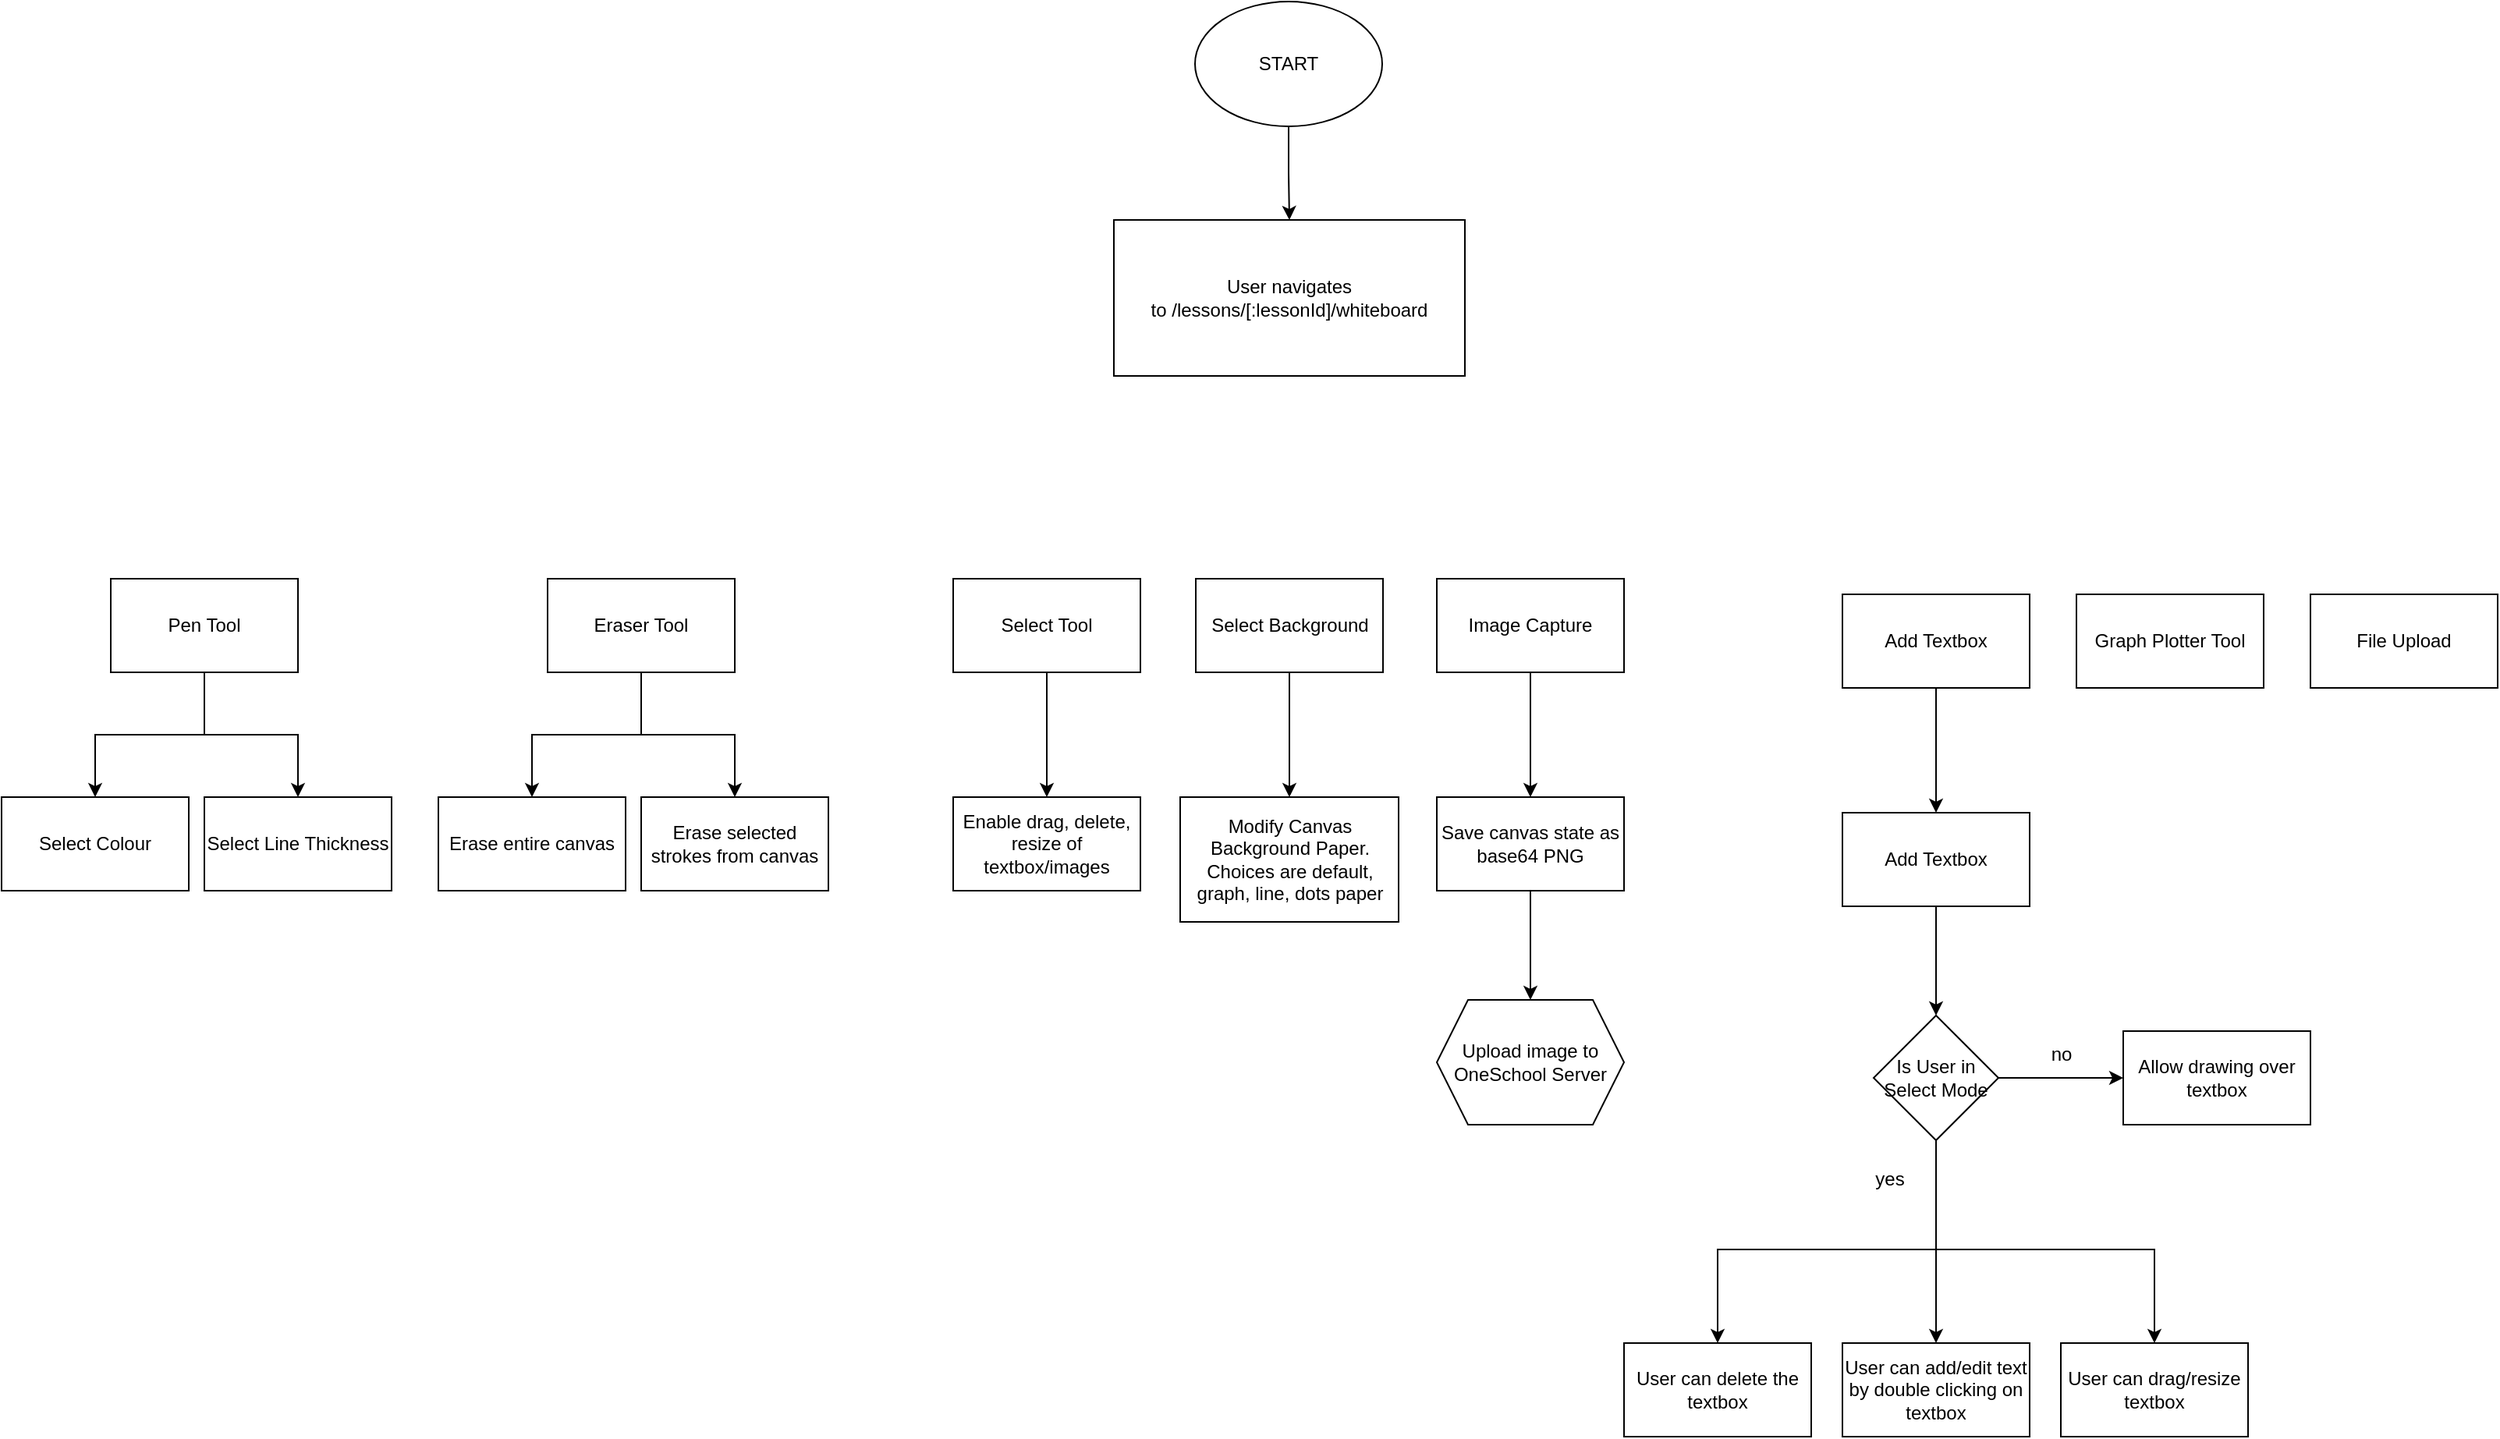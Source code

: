 <mxfile version="20.5.3" type="github">
  <diagram id="ocJ2UDWapJ8wmOQib-gG" name="Page-1">
    <mxGraphModel dx="1718" dy="482" grid="1" gridSize="10" guides="1" tooltips="1" connect="1" arrows="1" fold="1" page="1" pageScale="1" pageWidth="850" pageHeight="1100" math="0" shadow="0">
      <root>
        <mxCell id="0" />
        <mxCell id="1" parent="0" />
        <mxCell id="Q4WmJUnaW-gMQN3SoK_--3" value="" style="edgeStyle=orthogonalEdgeStyle;rounded=0;orthogonalLoop=1;jettySize=auto;html=1;" edge="1" parent="1" source="Q4WmJUnaW-gMQN3SoK_--1" target="Q4WmJUnaW-gMQN3SoK_--2">
          <mxGeometry relative="1" as="geometry" />
        </mxCell>
        <mxCell id="Q4WmJUnaW-gMQN3SoK_--1" value="START" style="ellipse;whiteSpace=wrap;html=1;" vertex="1" parent="1">
          <mxGeometry x="365" y="60" width="120" height="80" as="geometry" />
        </mxCell>
        <mxCell id="Q4WmJUnaW-gMQN3SoK_--2" value="User navigates to&amp;nbsp;/lessons/[:lessonId]/whiteboard" style="whiteSpace=wrap;html=1;" vertex="1" parent="1">
          <mxGeometry x="313" y="200" width="225" height="100" as="geometry" />
        </mxCell>
        <mxCell id="Q4WmJUnaW-gMQN3SoK_--25" value="" style="edgeStyle=orthogonalEdgeStyle;rounded=0;orthogonalLoop=1;jettySize=auto;html=1;" edge="1" parent="1" source="Q4WmJUnaW-gMQN3SoK_--16" target="Q4WmJUnaW-gMQN3SoK_--24">
          <mxGeometry relative="1" as="geometry" />
        </mxCell>
        <mxCell id="Q4WmJUnaW-gMQN3SoK_--27" value="" style="edgeStyle=orthogonalEdgeStyle;rounded=0;orthogonalLoop=1;jettySize=auto;html=1;" edge="1" parent="1" source="Q4WmJUnaW-gMQN3SoK_--16" target="Q4WmJUnaW-gMQN3SoK_--26">
          <mxGeometry relative="1" as="geometry" />
        </mxCell>
        <mxCell id="Q4WmJUnaW-gMQN3SoK_--16" value="Pen Tool" style="rounded=0;whiteSpace=wrap;html=1;" vertex="1" parent="1">
          <mxGeometry x="-330" y="430" width="120" height="60" as="geometry" />
        </mxCell>
        <mxCell id="Q4WmJUnaW-gMQN3SoK_--33" value="" style="edgeStyle=orthogonalEdgeStyle;rounded=0;orthogonalLoop=1;jettySize=auto;html=1;" edge="1" parent="1" source="Q4WmJUnaW-gMQN3SoK_--17" target="Q4WmJUnaW-gMQN3SoK_--32">
          <mxGeometry relative="1" as="geometry" />
        </mxCell>
        <mxCell id="Q4WmJUnaW-gMQN3SoK_--17" value="Select Tool" style="rounded=0;whiteSpace=wrap;html=1;" vertex="1" parent="1">
          <mxGeometry x="210" y="430" width="120" height="60" as="geometry" />
        </mxCell>
        <mxCell id="Q4WmJUnaW-gMQN3SoK_--29" value="" style="edgeStyle=orthogonalEdgeStyle;rounded=0;orthogonalLoop=1;jettySize=auto;html=1;" edge="1" parent="1" source="Q4WmJUnaW-gMQN3SoK_--18" target="Q4WmJUnaW-gMQN3SoK_--28">
          <mxGeometry relative="1" as="geometry" />
        </mxCell>
        <mxCell id="Q4WmJUnaW-gMQN3SoK_--31" value="" style="edgeStyle=orthogonalEdgeStyle;rounded=0;orthogonalLoop=1;jettySize=auto;html=1;" edge="1" parent="1" source="Q4WmJUnaW-gMQN3SoK_--18" target="Q4WmJUnaW-gMQN3SoK_--30">
          <mxGeometry relative="1" as="geometry" />
        </mxCell>
        <mxCell id="Q4WmJUnaW-gMQN3SoK_--18" value="Eraser Tool" style="rounded=0;whiteSpace=wrap;html=1;" vertex="1" parent="1">
          <mxGeometry x="-50" y="430" width="120" height="60" as="geometry" />
        </mxCell>
        <mxCell id="Q4WmJUnaW-gMQN3SoK_--35" value="" style="edgeStyle=orthogonalEdgeStyle;rounded=0;orthogonalLoop=1;jettySize=auto;html=1;" edge="1" parent="1" source="Q4WmJUnaW-gMQN3SoK_--19" target="Q4WmJUnaW-gMQN3SoK_--34">
          <mxGeometry relative="1" as="geometry" />
        </mxCell>
        <mxCell id="Q4WmJUnaW-gMQN3SoK_--19" value="Select Background" style="rounded=0;whiteSpace=wrap;html=1;" vertex="1" parent="1">
          <mxGeometry x="365.5" y="430" width="120" height="60" as="geometry" />
        </mxCell>
        <mxCell id="Q4WmJUnaW-gMQN3SoK_--37" value="" style="edgeStyle=orthogonalEdgeStyle;rounded=0;orthogonalLoop=1;jettySize=auto;html=1;" edge="1" parent="1" source="Q4WmJUnaW-gMQN3SoK_--20" target="Q4WmJUnaW-gMQN3SoK_--36">
          <mxGeometry relative="1" as="geometry" />
        </mxCell>
        <mxCell id="Q4WmJUnaW-gMQN3SoK_--20" value="Image Capture" style="rounded=0;whiteSpace=wrap;html=1;" vertex="1" parent="1">
          <mxGeometry x="520" y="430" width="120" height="60" as="geometry" />
        </mxCell>
        <mxCell id="Q4WmJUnaW-gMQN3SoK_--39" value="" style="edgeStyle=orthogonalEdgeStyle;rounded=0;orthogonalLoop=1;jettySize=auto;html=1;" edge="1" parent="1" source="Q4WmJUnaW-gMQN3SoK_--21" target="Q4WmJUnaW-gMQN3SoK_--38">
          <mxGeometry relative="1" as="geometry" />
        </mxCell>
        <mxCell id="Q4WmJUnaW-gMQN3SoK_--21" value="Add Textbox" style="rounded=0;whiteSpace=wrap;html=1;" vertex="1" parent="1">
          <mxGeometry x="780" y="440" width="120" height="60" as="geometry" />
        </mxCell>
        <mxCell id="Q4WmJUnaW-gMQN3SoK_--22" value="Graph Plotter Tool" style="rounded=0;whiteSpace=wrap;html=1;" vertex="1" parent="1">
          <mxGeometry x="930" y="440" width="120" height="60" as="geometry" />
        </mxCell>
        <mxCell id="Q4WmJUnaW-gMQN3SoK_--23" value="File Upload" style="rounded=0;whiteSpace=wrap;html=1;" vertex="1" parent="1">
          <mxGeometry x="1080" y="440" width="120" height="60" as="geometry" />
        </mxCell>
        <mxCell id="Q4WmJUnaW-gMQN3SoK_--24" value="Select Colour" style="rounded=0;whiteSpace=wrap;html=1;" vertex="1" parent="1">
          <mxGeometry x="-400" y="570" width="120" height="60" as="geometry" />
        </mxCell>
        <mxCell id="Q4WmJUnaW-gMQN3SoK_--26" value="Select Line Thickness" style="rounded=0;whiteSpace=wrap;html=1;" vertex="1" parent="1">
          <mxGeometry x="-270" y="570" width="120" height="60" as="geometry" />
        </mxCell>
        <mxCell id="Q4WmJUnaW-gMQN3SoK_--28" value="Erase entire canvas" style="rounded=0;whiteSpace=wrap;html=1;" vertex="1" parent="1">
          <mxGeometry x="-120" y="570" width="120" height="60" as="geometry" />
        </mxCell>
        <mxCell id="Q4WmJUnaW-gMQN3SoK_--30" value="Erase selected strokes from canvas" style="rounded=0;whiteSpace=wrap;html=1;" vertex="1" parent="1">
          <mxGeometry x="10" y="570" width="120" height="60" as="geometry" />
        </mxCell>
        <mxCell id="Q4WmJUnaW-gMQN3SoK_--32" value="Enable drag, delete, resize of textbox/images" style="rounded=0;whiteSpace=wrap;html=1;" vertex="1" parent="1">
          <mxGeometry x="210" y="570" width="120" height="60" as="geometry" />
        </mxCell>
        <mxCell id="Q4WmJUnaW-gMQN3SoK_--34" value="Modify Canvas Background Paper. Choices are default, graph, line, dots paper" style="rounded=0;whiteSpace=wrap;html=1;" vertex="1" parent="1">
          <mxGeometry x="355.5" y="570" width="140" height="80" as="geometry" />
        </mxCell>
        <mxCell id="Q4WmJUnaW-gMQN3SoK_--41" value="" style="edgeStyle=orthogonalEdgeStyle;rounded=0;orthogonalLoop=1;jettySize=auto;html=1;" edge="1" parent="1" source="Q4WmJUnaW-gMQN3SoK_--36" target="Q4WmJUnaW-gMQN3SoK_--40">
          <mxGeometry relative="1" as="geometry" />
        </mxCell>
        <mxCell id="Q4WmJUnaW-gMQN3SoK_--36" value="Save canvas state as base64 PNG" style="rounded=0;whiteSpace=wrap;html=1;" vertex="1" parent="1">
          <mxGeometry x="520" y="570" width="120" height="60" as="geometry" />
        </mxCell>
        <mxCell id="Q4WmJUnaW-gMQN3SoK_--45" value="" style="edgeStyle=orthogonalEdgeStyle;rounded=0;orthogonalLoop=1;jettySize=auto;html=1;" edge="1" parent="1" source="Q4WmJUnaW-gMQN3SoK_--38" target="Q4WmJUnaW-gMQN3SoK_--44">
          <mxGeometry relative="1" as="geometry" />
        </mxCell>
        <mxCell id="Q4WmJUnaW-gMQN3SoK_--38" value="Add Textbox" style="rounded=0;whiteSpace=wrap;html=1;" vertex="1" parent="1">
          <mxGeometry x="780" y="580" width="120" height="60" as="geometry" />
        </mxCell>
        <mxCell id="Q4WmJUnaW-gMQN3SoK_--40" value="Upload image to OneSchool Server" style="shape=hexagon;perimeter=hexagonPerimeter2;whiteSpace=wrap;html=1;fixedSize=1;rounded=0;" vertex="1" parent="1">
          <mxGeometry x="520" y="700" width="120" height="80" as="geometry" />
        </mxCell>
        <mxCell id="Q4WmJUnaW-gMQN3SoK_--51" value="" style="edgeStyle=orthogonalEdgeStyle;rounded=0;orthogonalLoop=1;jettySize=auto;html=1;" edge="1" parent="1" source="Q4WmJUnaW-gMQN3SoK_--44" target="Q4WmJUnaW-gMQN3SoK_--50">
          <mxGeometry relative="1" as="geometry" />
        </mxCell>
        <mxCell id="Q4WmJUnaW-gMQN3SoK_--53" value="" style="edgeStyle=orthogonalEdgeStyle;rounded=0;orthogonalLoop=1;jettySize=auto;html=1;" edge="1" parent="1" source="Q4WmJUnaW-gMQN3SoK_--44" target="Q4WmJUnaW-gMQN3SoK_--52">
          <mxGeometry relative="1" as="geometry" />
        </mxCell>
        <mxCell id="Q4WmJUnaW-gMQN3SoK_--44" value="Is User in Select Mode" style="rhombus;whiteSpace=wrap;html=1;rounded=0;" vertex="1" parent="1">
          <mxGeometry x="800" y="710" width="80" height="80" as="geometry" />
        </mxCell>
        <mxCell id="Q4WmJUnaW-gMQN3SoK_--50" value="User can add/edit text by double clicking on textbox" style="whiteSpace=wrap;html=1;rounded=0;" vertex="1" parent="1">
          <mxGeometry x="780" y="920" width="120" height="60" as="geometry" />
        </mxCell>
        <mxCell id="Q4WmJUnaW-gMQN3SoK_--52" value="Allow drawing over textbox" style="whiteSpace=wrap;html=1;rounded=0;" vertex="1" parent="1">
          <mxGeometry x="960" y="720" width="120" height="60" as="geometry" />
        </mxCell>
        <mxCell id="Q4WmJUnaW-gMQN3SoK_--54" value="no&lt;br&gt;" style="text;html=1;align=center;verticalAlign=middle;resizable=0;points=[];autosize=1;strokeColor=none;fillColor=none;" vertex="1" parent="1">
          <mxGeometry x="900" y="720" width="40" height="30" as="geometry" />
        </mxCell>
        <mxCell id="Q4WmJUnaW-gMQN3SoK_--55" value="yes" style="text;html=1;align=center;verticalAlign=middle;resizable=0;points=[];autosize=1;strokeColor=none;fillColor=none;" vertex="1" parent="1">
          <mxGeometry x="790" y="800" width="40" height="30" as="geometry" />
        </mxCell>
        <mxCell id="Q4WmJUnaW-gMQN3SoK_--56" value="User can drag/resize textbox" style="whiteSpace=wrap;html=1;rounded=0;" vertex="1" parent="1">
          <mxGeometry x="920" y="920" width="120" height="60" as="geometry" />
        </mxCell>
        <mxCell id="Q4WmJUnaW-gMQN3SoK_--58" value="User can delete the textbox" style="whiteSpace=wrap;html=1;rounded=0;" vertex="1" parent="1">
          <mxGeometry x="640" y="920" width="120" height="60" as="geometry" />
        </mxCell>
        <mxCell id="Q4WmJUnaW-gMQN3SoK_--60" value="" style="endArrow=classic;html=1;rounded=0;entryX=0.5;entryY=0;entryDx=0;entryDy=0;" edge="1" parent="1" target="Q4WmJUnaW-gMQN3SoK_--56">
          <mxGeometry width="50" height="50" relative="1" as="geometry">
            <mxPoint x="840" y="860" as="sourcePoint" />
            <mxPoint x="890" y="810" as="targetPoint" />
            <Array as="points">
              <mxPoint x="980" y="860" />
            </Array>
          </mxGeometry>
        </mxCell>
        <mxCell id="Q4WmJUnaW-gMQN3SoK_--61" value="" style="endArrow=classic;html=1;rounded=0;entryX=0.5;entryY=0;entryDx=0;entryDy=0;" edge="1" parent="1" target="Q4WmJUnaW-gMQN3SoK_--58">
          <mxGeometry width="50" height="50" relative="1" as="geometry">
            <mxPoint x="840" y="860" as="sourcePoint" />
            <mxPoint x="800" y="840" as="targetPoint" />
            <Array as="points">
              <mxPoint x="700" y="860" />
            </Array>
          </mxGeometry>
        </mxCell>
      </root>
    </mxGraphModel>
  </diagram>
</mxfile>
